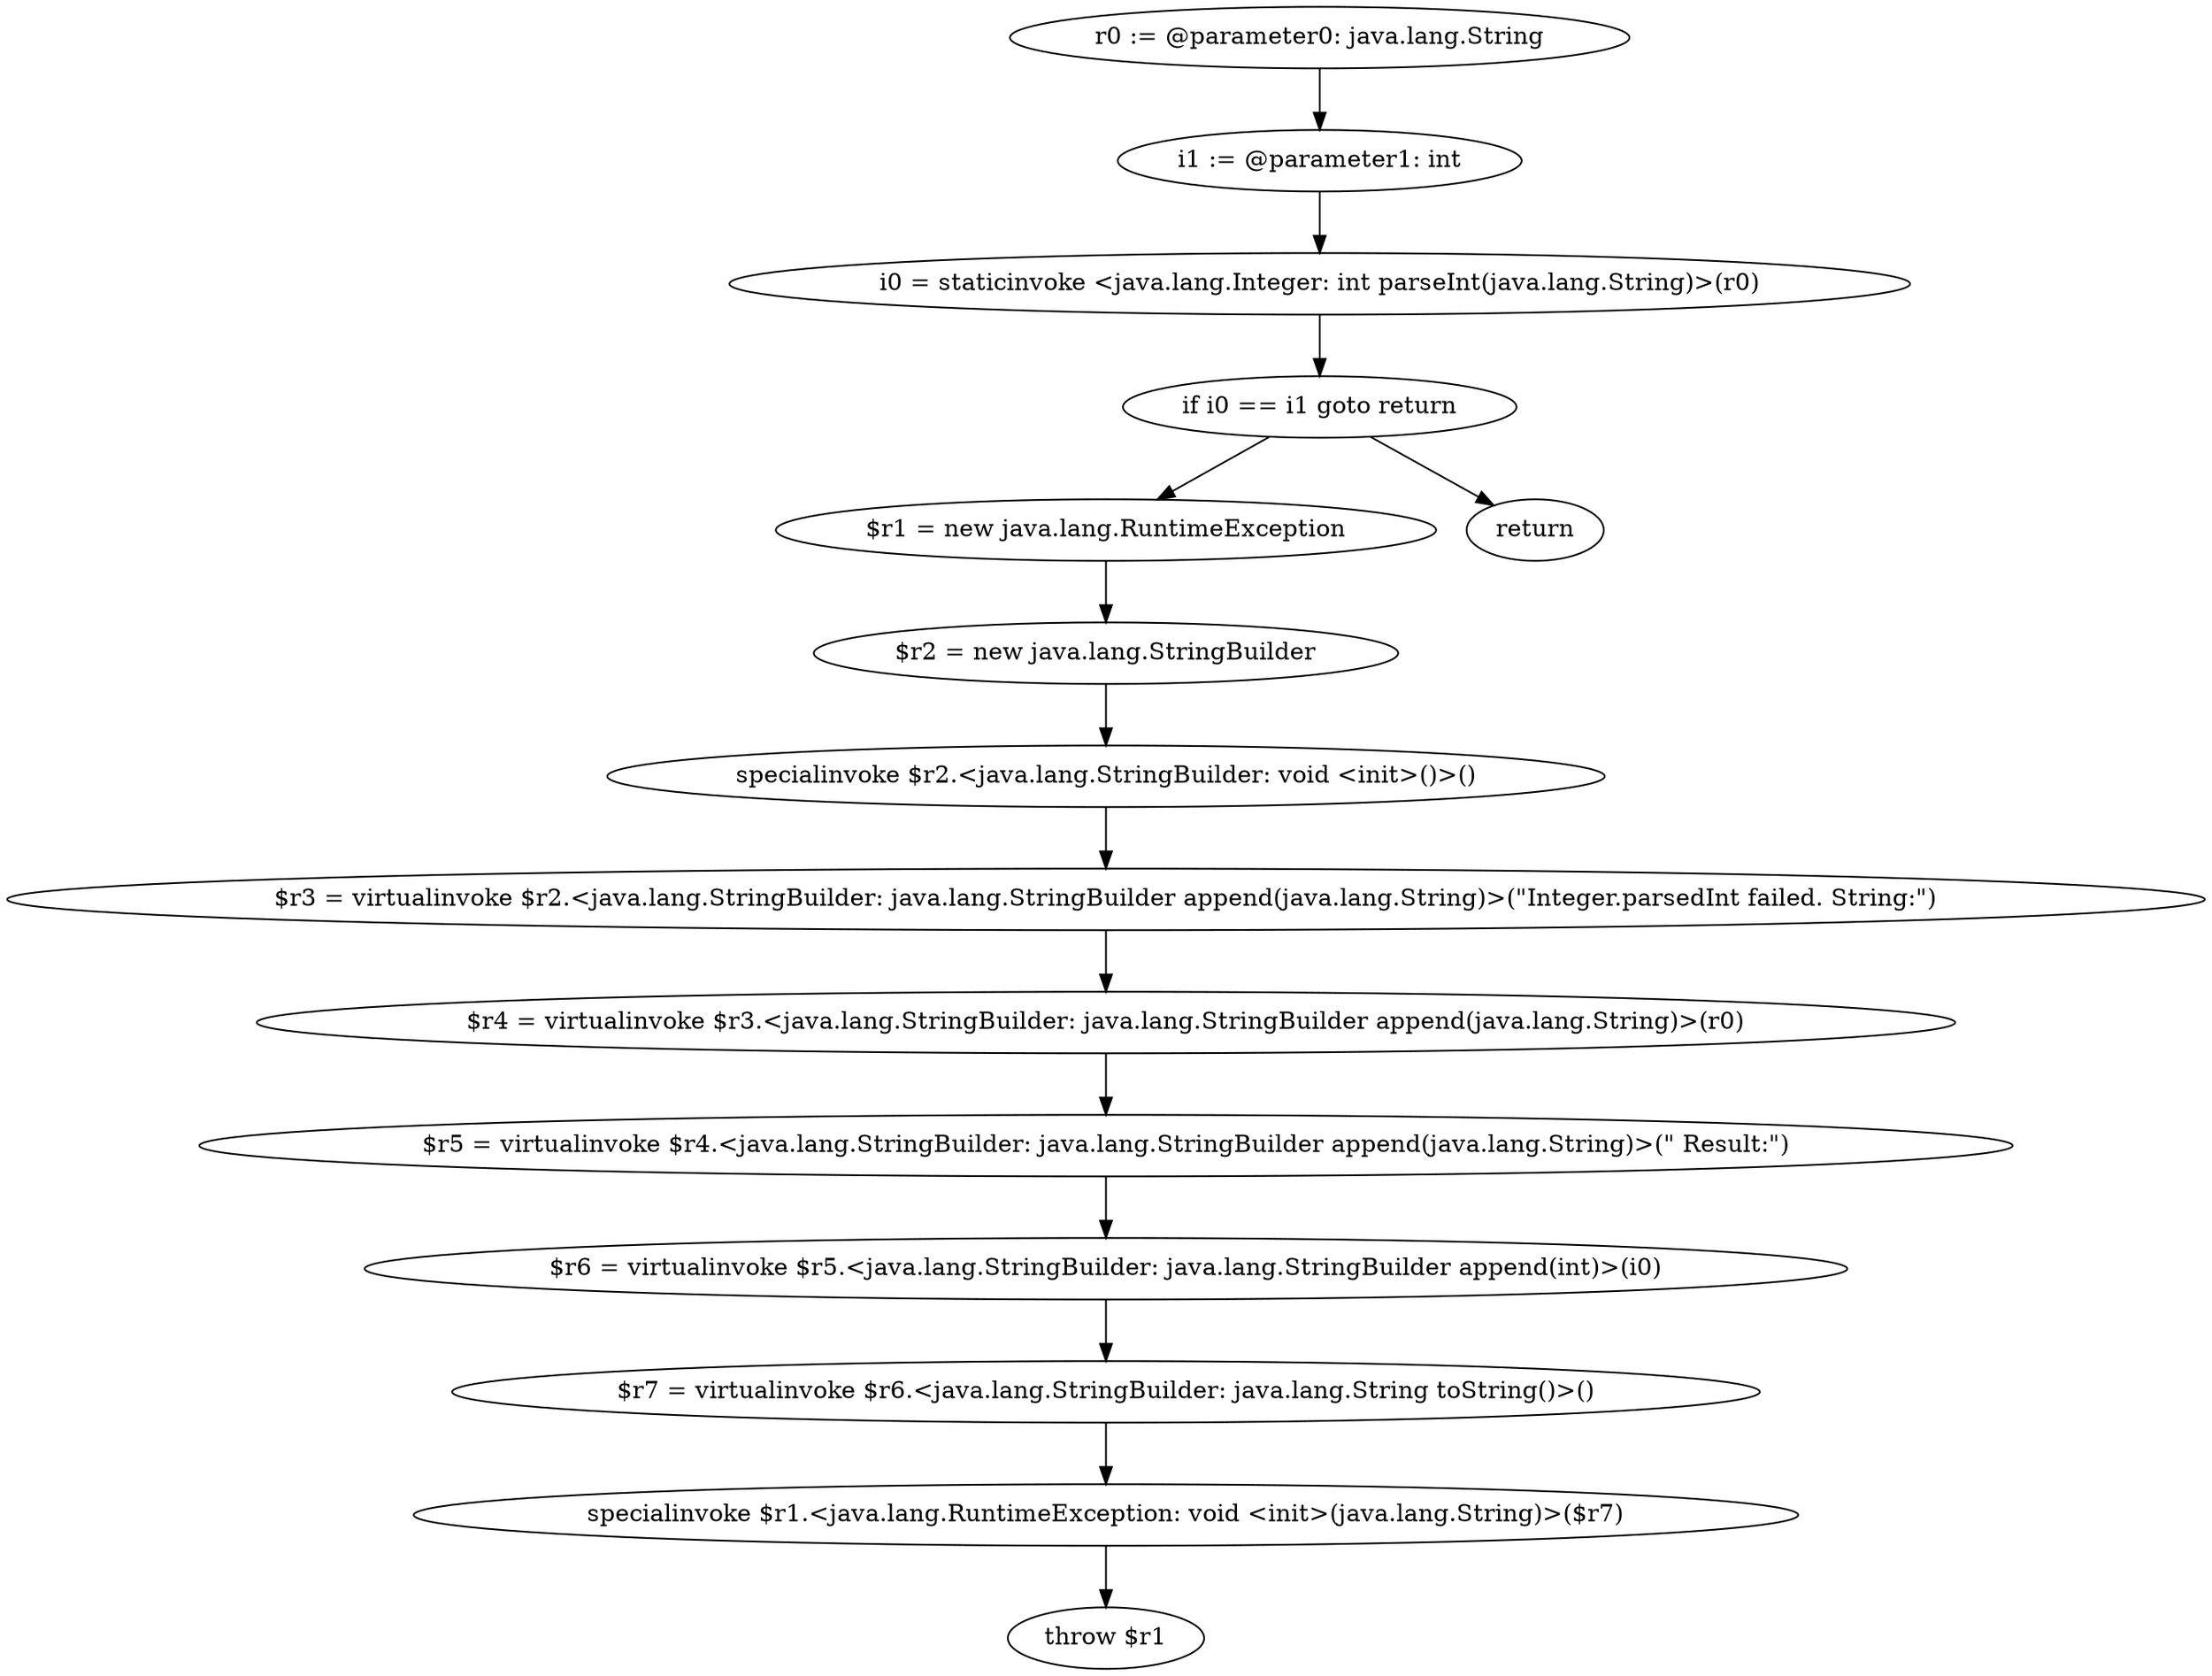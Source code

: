 digraph "unitGraph" {
    "r0 := @parameter0: java.lang.String"
    "i1 := @parameter1: int"
    "i0 = staticinvoke <java.lang.Integer: int parseInt(java.lang.String)>(r0)"
    "if i0 == i1 goto return"
    "$r1 = new java.lang.RuntimeException"
    "$r2 = new java.lang.StringBuilder"
    "specialinvoke $r2.<java.lang.StringBuilder: void <init>()>()"
    "$r3 = virtualinvoke $r2.<java.lang.StringBuilder: java.lang.StringBuilder append(java.lang.String)>(\"Integer.parsedInt failed. String:\")"
    "$r4 = virtualinvoke $r3.<java.lang.StringBuilder: java.lang.StringBuilder append(java.lang.String)>(r0)"
    "$r5 = virtualinvoke $r4.<java.lang.StringBuilder: java.lang.StringBuilder append(java.lang.String)>(\" Result:\")"
    "$r6 = virtualinvoke $r5.<java.lang.StringBuilder: java.lang.StringBuilder append(int)>(i0)"
    "$r7 = virtualinvoke $r6.<java.lang.StringBuilder: java.lang.String toString()>()"
    "specialinvoke $r1.<java.lang.RuntimeException: void <init>(java.lang.String)>($r7)"
    "throw $r1"
    "return"
    "r0 := @parameter0: java.lang.String"->"i1 := @parameter1: int";
    "i1 := @parameter1: int"->"i0 = staticinvoke <java.lang.Integer: int parseInt(java.lang.String)>(r0)";
    "i0 = staticinvoke <java.lang.Integer: int parseInt(java.lang.String)>(r0)"->"if i0 == i1 goto return";
    "if i0 == i1 goto return"->"$r1 = new java.lang.RuntimeException";
    "if i0 == i1 goto return"->"return";
    "$r1 = new java.lang.RuntimeException"->"$r2 = new java.lang.StringBuilder";
    "$r2 = new java.lang.StringBuilder"->"specialinvoke $r2.<java.lang.StringBuilder: void <init>()>()";
    "specialinvoke $r2.<java.lang.StringBuilder: void <init>()>()"->"$r3 = virtualinvoke $r2.<java.lang.StringBuilder: java.lang.StringBuilder append(java.lang.String)>(\"Integer.parsedInt failed. String:\")";
    "$r3 = virtualinvoke $r2.<java.lang.StringBuilder: java.lang.StringBuilder append(java.lang.String)>(\"Integer.parsedInt failed. String:\")"->"$r4 = virtualinvoke $r3.<java.lang.StringBuilder: java.lang.StringBuilder append(java.lang.String)>(r0)";
    "$r4 = virtualinvoke $r3.<java.lang.StringBuilder: java.lang.StringBuilder append(java.lang.String)>(r0)"->"$r5 = virtualinvoke $r4.<java.lang.StringBuilder: java.lang.StringBuilder append(java.lang.String)>(\" Result:\")";
    "$r5 = virtualinvoke $r4.<java.lang.StringBuilder: java.lang.StringBuilder append(java.lang.String)>(\" Result:\")"->"$r6 = virtualinvoke $r5.<java.lang.StringBuilder: java.lang.StringBuilder append(int)>(i0)";
    "$r6 = virtualinvoke $r5.<java.lang.StringBuilder: java.lang.StringBuilder append(int)>(i0)"->"$r7 = virtualinvoke $r6.<java.lang.StringBuilder: java.lang.String toString()>()";
    "$r7 = virtualinvoke $r6.<java.lang.StringBuilder: java.lang.String toString()>()"->"specialinvoke $r1.<java.lang.RuntimeException: void <init>(java.lang.String)>($r7)";
    "specialinvoke $r1.<java.lang.RuntimeException: void <init>(java.lang.String)>($r7)"->"throw $r1";
}

